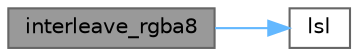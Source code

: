 digraph "interleave_rgba8"
{
 // LATEX_PDF_SIZE
  bgcolor="transparent";
  edge [fontname=Helvetica,fontsize=10,labelfontname=Helvetica,labelfontsize=10];
  node [fontname=Helvetica,fontsize=10,shape=box,height=0.2,width=0.4];
  rankdir="LR";
  Node1 [id="Node000001",label="interleave_rgba8",height=0.2,width=0.4,color="gray40", fillcolor="grey60", style="filled", fontcolor="black",tooltip="Return a vector of interleaved RGBA data."];
  Node1 -> Node2 [id="edge1_Node000001_Node000002",color="steelblue1",style="solid",tooltip=" "];
  Node2 [id="Node000002",label="lsl",height=0.2,width=0.4,color="grey40", fillcolor="white", style="filled",URL="$astcenc__vecmathlib__none__4_8h.html#a4fa40a2884139d4b717242f8c33415d5",tooltip="Logical shift left."];
}
